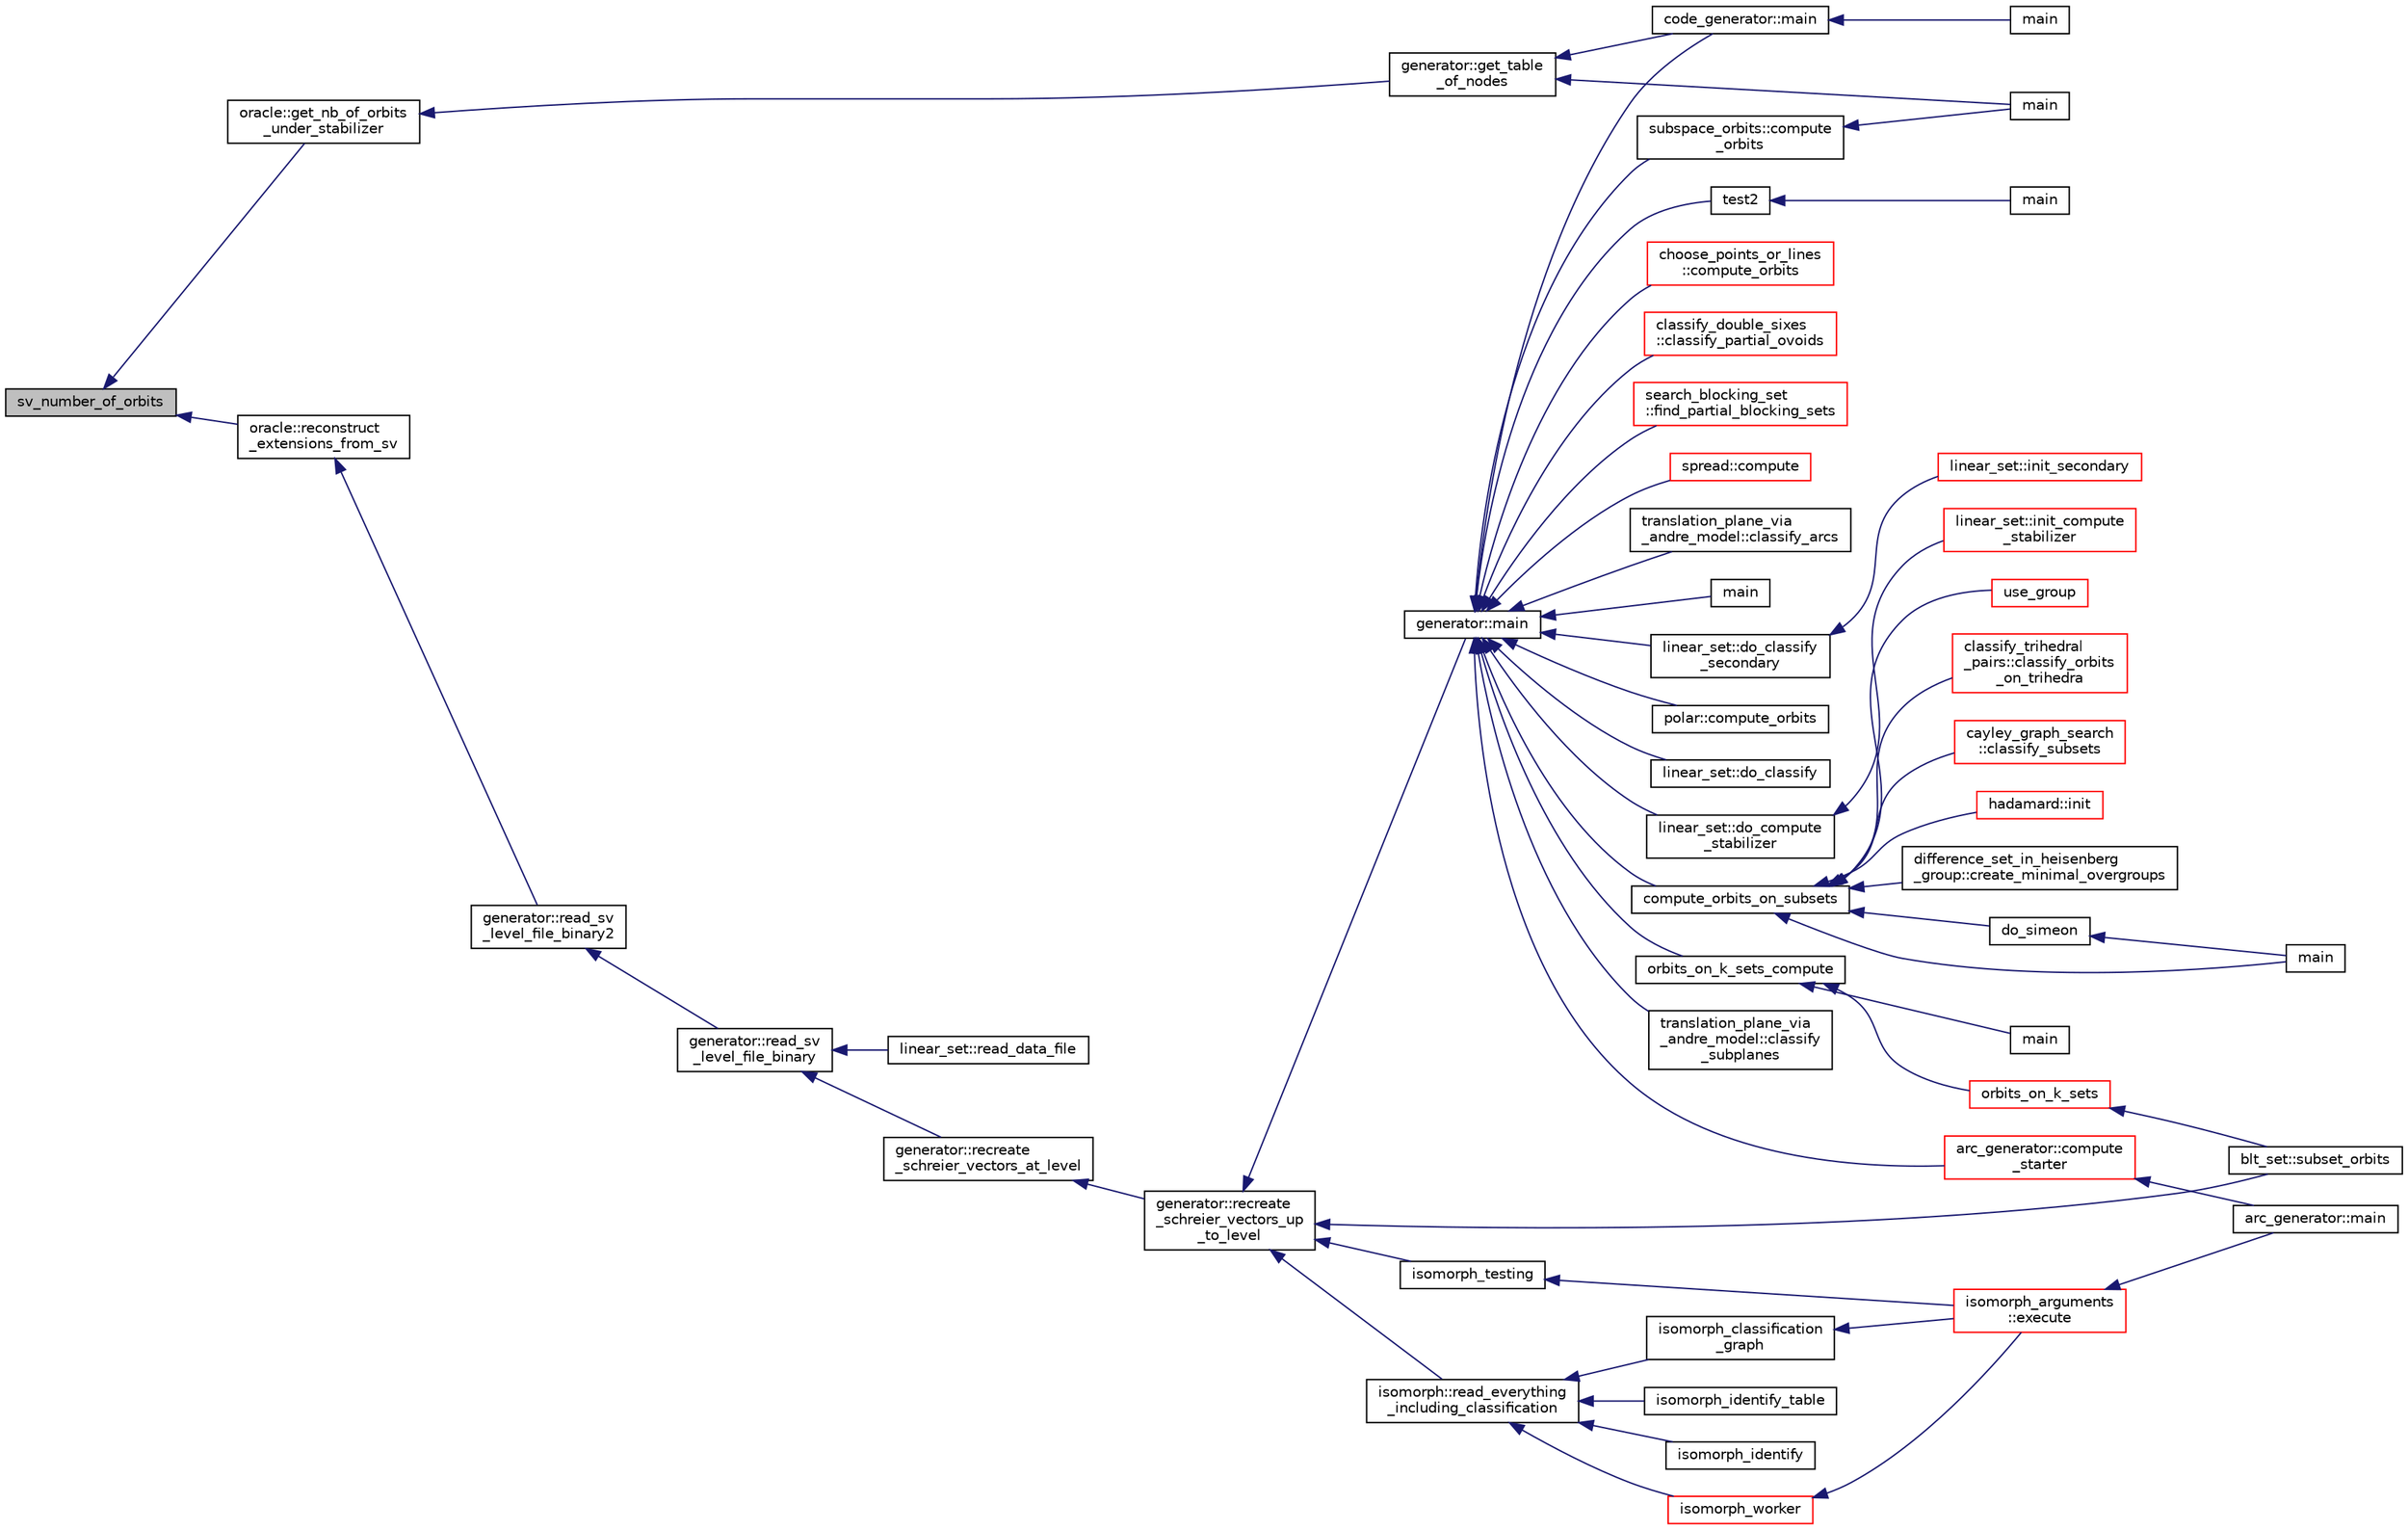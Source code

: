 digraph "sv_number_of_orbits"
{
  edge [fontname="Helvetica",fontsize="10",labelfontname="Helvetica",labelfontsize="10"];
  node [fontname="Helvetica",fontsize="10",shape=record];
  rankdir="LR";
  Node284 [label="sv_number_of_orbits",height=0.2,width=0.4,color="black", fillcolor="grey75", style="filled", fontcolor="black"];
  Node284 -> Node285 [dir="back",color="midnightblue",fontsize="10",style="solid",fontname="Helvetica"];
  Node285 [label="oracle::get_nb_of_orbits\l_under_stabilizer",height=0.2,width=0.4,color="black", fillcolor="white", style="filled",URL="$d7/da7/classoracle.html#a58802a2227605c5fb697bd1196fdecd1"];
  Node285 -> Node286 [dir="back",color="midnightblue",fontsize="10",style="solid",fontname="Helvetica"];
  Node286 [label="generator::get_table\l_of_nodes",height=0.2,width=0.4,color="black", fillcolor="white", style="filled",URL="$d7/d73/classgenerator.html#a0ef678b519ec26a75a77c446dbf21220"];
  Node286 -> Node287 [dir="back",color="midnightblue",fontsize="10",style="solid",fontname="Helvetica"];
  Node287 [label="code_generator::main",height=0.2,width=0.4,color="black", fillcolor="white", style="filled",URL="$db/d37/classcode__generator.html#ab3cf3a306e4032c2b471ac95321c599f"];
  Node287 -> Node288 [dir="back",color="midnightblue",fontsize="10",style="solid",fontname="Helvetica"];
  Node288 [label="main",height=0.2,width=0.4,color="black", fillcolor="white", style="filled",URL="$d4/d4f/codes_8_c.html#a217dbf8b442f20279ea00b898af96f52"];
  Node286 -> Node289 [dir="back",color="midnightblue",fontsize="10",style="solid",fontname="Helvetica"];
  Node289 [label="main",height=0.2,width=0.4,color="black", fillcolor="white", style="filled",URL="$da/dd5/subspace__orbits__main_8_c.html#a217dbf8b442f20279ea00b898af96f52"];
  Node284 -> Node290 [dir="back",color="midnightblue",fontsize="10",style="solid",fontname="Helvetica"];
  Node290 [label="oracle::reconstruct\l_extensions_from_sv",height=0.2,width=0.4,color="black", fillcolor="white", style="filled",URL="$d7/da7/classoracle.html#aedc4bf96551d4db582078917fe15aae6"];
  Node290 -> Node291 [dir="back",color="midnightblue",fontsize="10",style="solid",fontname="Helvetica"];
  Node291 [label="generator::read_sv\l_level_file_binary2",height=0.2,width=0.4,color="black", fillcolor="white", style="filled",URL="$d7/d73/classgenerator.html#acbe231c7d624d77eb2bf870bd3829c23"];
  Node291 -> Node292 [dir="back",color="midnightblue",fontsize="10",style="solid",fontname="Helvetica"];
  Node292 [label="generator::read_sv\l_level_file_binary",height=0.2,width=0.4,color="black", fillcolor="white", style="filled",URL="$d7/d73/classgenerator.html#a8c1bb7a84af4d06942b7f94409d15f06"];
  Node292 -> Node293 [dir="back",color="midnightblue",fontsize="10",style="solid",fontname="Helvetica"];
  Node293 [label="linear_set::read_data_file",height=0.2,width=0.4,color="black", fillcolor="white", style="filled",URL="$dd/d86/classlinear__set.html#a9a5cd28cc81be7ee41002b2e3114c2cb"];
  Node292 -> Node294 [dir="back",color="midnightblue",fontsize="10",style="solid",fontname="Helvetica"];
  Node294 [label="generator::recreate\l_schreier_vectors_at_level",height=0.2,width=0.4,color="black", fillcolor="white", style="filled",URL="$d7/d73/classgenerator.html#a7d190e196e7c9721c4135f40f01d922f"];
  Node294 -> Node295 [dir="back",color="midnightblue",fontsize="10",style="solid",fontname="Helvetica"];
  Node295 [label="generator::recreate\l_schreier_vectors_up\l_to_level",height=0.2,width=0.4,color="black", fillcolor="white", style="filled",URL="$d7/d73/classgenerator.html#a2ca7599e91bb012d41153aec95f081f7"];
  Node295 -> Node296 [dir="back",color="midnightblue",fontsize="10",style="solid",fontname="Helvetica"];
  Node296 [label="blt_set::subset_orbits",height=0.2,width=0.4,color="black", fillcolor="white", style="filled",URL="$d1/d3d/classblt__set.html#af8f79fc4346244acfa0e2c2d23c36993"];
  Node295 -> Node297 [dir="back",color="midnightblue",fontsize="10",style="solid",fontname="Helvetica"];
  Node297 [label="generator::main",height=0.2,width=0.4,color="black", fillcolor="white", style="filled",URL="$d7/d73/classgenerator.html#a01abff8e9f231bf0d82e2e8e0061f242"];
  Node297 -> Node298 [dir="back",color="midnightblue",fontsize="10",style="solid",fontname="Helvetica"];
  Node298 [label="main",height=0.2,width=0.4,color="black", fillcolor="white", style="filled",URL="$d2/d11/codes_8h.html#a217dbf8b442f20279ea00b898af96f52"];
  Node297 -> Node287 [dir="back",color="midnightblue",fontsize="10",style="solid",fontname="Helvetica"];
  Node297 -> Node299 [dir="back",color="midnightblue",fontsize="10",style="solid",fontname="Helvetica"];
  Node299 [label="test2",height=0.2,width=0.4,color="black", fillcolor="white", style="filled",URL="$d9/db0/factor__space_8_c.html#a39d73a812e5fd8f1bc111e948368cb10"];
  Node299 -> Node300 [dir="back",color="midnightblue",fontsize="10",style="solid",fontname="Helvetica"];
  Node300 [label="main",height=0.2,width=0.4,color="black", fillcolor="white", style="filled",URL="$d9/db0/factor__space_8_c.html#a3c04138a5bfe5d72780bb7e82a18e627"];
  Node297 -> Node301 [dir="back",color="midnightblue",fontsize="10",style="solid",fontname="Helvetica"];
  Node301 [label="polar::compute_orbits",height=0.2,width=0.4,color="black", fillcolor="white", style="filled",URL="$da/d1c/classpolar.html#ac4c3c4f95d14c74ff4a3ec3f3479a1da"];
  Node297 -> Node302 [dir="back",color="midnightblue",fontsize="10",style="solid",fontname="Helvetica"];
  Node302 [label="linear_set::do_classify",height=0.2,width=0.4,color="black", fillcolor="white", style="filled",URL="$dd/d86/classlinear__set.html#a3eb2dbce7fa8b71901dfc12f288ddd0c"];
  Node297 -> Node303 [dir="back",color="midnightblue",fontsize="10",style="solid",fontname="Helvetica"];
  Node303 [label="linear_set::do_classify\l_secondary",height=0.2,width=0.4,color="black", fillcolor="white", style="filled",URL="$dd/d86/classlinear__set.html#a47eb7f9995f3343abd3bdfbf9a9a9162"];
  Node303 -> Node304 [dir="back",color="midnightblue",fontsize="10",style="solid",fontname="Helvetica"];
  Node304 [label="linear_set::init_secondary",height=0.2,width=0.4,color="red", fillcolor="white", style="filled",URL="$dd/d86/classlinear__set.html#a7bf8cd7805559b5762921687a7c1ed97"];
  Node297 -> Node306 [dir="back",color="midnightblue",fontsize="10",style="solid",fontname="Helvetica"];
  Node306 [label="linear_set::do_compute\l_stabilizer",height=0.2,width=0.4,color="black", fillcolor="white", style="filled",URL="$dd/d86/classlinear__set.html#ae8f58ded28fb5370f4459cca42b7463b"];
  Node306 -> Node307 [dir="back",color="midnightblue",fontsize="10",style="solid",fontname="Helvetica"];
  Node307 [label="linear_set::init_compute\l_stabilizer",height=0.2,width=0.4,color="red", fillcolor="white", style="filled",URL="$dd/d86/classlinear__set.html#a0cc3eaec1896fdc977b62e94623b055b"];
  Node297 -> Node309 [dir="back",color="midnightblue",fontsize="10",style="solid",fontname="Helvetica"];
  Node309 [label="compute_orbits_on_subsets",height=0.2,width=0.4,color="black", fillcolor="white", style="filled",URL="$d3/d35/snakes__and__ladders__global_8_c.html#af33697aede0480110b1227f727252637"];
  Node309 -> Node310 [dir="back",color="midnightblue",fontsize="10",style="solid",fontname="Helvetica"];
  Node310 [label="cayley_graph_search\l::classify_subsets",height=0.2,width=0.4,color="red", fillcolor="white", style="filled",URL="$de/dae/classcayley__graph__search.html#a4cf8a90752e018a281481ac80ad52c4b"];
  Node309 -> Node313 [dir="back",color="midnightblue",fontsize="10",style="solid",fontname="Helvetica"];
  Node313 [label="hadamard::init",height=0.2,width=0.4,color="red", fillcolor="white", style="filled",URL="$d7/dbb/classhadamard.html#a16af359850b8bdd0d2a73e260d496c33"];
  Node309 -> Node315 [dir="back",color="midnightblue",fontsize="10",style="solid",fontname="Helvetica"];
  Node315 [label="difference_set_in_heisenberg\l_group::create_minimal_overgroups",height=0.2,width=0.4,color="black", fillcolor="white", style="filled",URL="$de/d8a/classdifference__set__in__heisenberg__group.html#a9bde5ad5da3ebaebf98fbfd3e8110b79"];
  Node309 -> Node316 [dir="back",color="midnightblue",fontsize="10",style="solid",fontname="Helvetica"];
  Node316 [label="main",height=0.2,width=0.4,color="black", fillcolor="white", style="filled",URL="$d5/d13/simeon_8_c.html#ae66f6b31b5ad750f1fe042a706a4e3d4"];
  Node309 -> Node317 [dir="back",color="midnightblue",fontsize="10",style="solid",fontname="Helvetica"];
  Node317 [label="do_simeon",height=0.2,width=0.4,color="black", fillcolor="white", style="filled",URL="$d5/d13/simeon_8_c.html#a36cf3f9cb484fa44da7a7dfcbe9385d0"];
  Node317 -> Node316 [dir="back",color="midnightblue",fontsize="10",style="solid",fontname="Helvetica"];
  Node309 -> Node318 [dir="back",color="midnightblue",fontsize="10",style="solid",fontname="Helvetica"];
  Node318 [label="use_group",height=0.2,width=0.4,color="red", fillcolor="white", style="filled",URL="$d9/d9f/all__cliques_8_c.html#aba62531e97173264c39afe2c7857af31"];
  Node309 -> Node320 [dir="back",color="midnightblue",fontsize="10",style="solid",fontname="Helvetica"];
  Node320 [label="classify_trihedral\l_pairs::classify_orbits\l_on_trihedra",height=0.2,width=0.4,color="red", fillcolor="white", style="filled",URL="$d1/d21/classclassify__trihedral__pairs.html#a99625621bfba4bb65b3d60304b306539"];
  Node297 -> Node327 [dir="back",color="midnightblue",fontsize="10",style="solid",fontname="Helvetica"];
  Node327 [label="orbits_on_k_sets_compute",height=0.2,width=0.4,color="black", fillcolor="white", style="filled",URL="$d3/d35/snakes__and__ladders__global_8_c.html#a96743526b15703539d544499276aaa71"];
  Node327 -> Node328 [dir="back",color="midnightblue",fontsize="10",style="solid",fontname="Helvetica"];
  Node328 [label="main",height=0.2,width=0.4,color="black", fillcolor="white", style="filled",URL="$d9/d5f/example__fano__plane_8_c.html#ae66f6b31b5ad750f1fe042a706a4e3d4"];
  Node327 -> Node329 [dir="back",color="midnightblue",fontsize="10",style="solid",fontname="Helvetica"];
  Node329 [label="orbits_on_k_sets",height=0.2,width=0.4,color="red", fillcolor="white", style="filled",URL="$d3/d35/snakes__and__ladders__global_8_c.html#afe3d79116aa8b4d1a93d444a3a979b6e"];
  Node329 -> Node296 [dir="back",color="midnightblue",fontsize="10",style="solid",fontname="Helvetica"];
  Node297 -> Node337 [dir="back",color="midnightblue",fontsize="10",style="solid",fontname="Helvetica"];
  Node337 [label="arc_generator::compute\l_starter",height=0.2,width=0.4,color="red", fillcolor="white", style="filled",URL="$d4/d21/classarc__generator.html#aad1dcec3a1c302e743d574bd1ac857d9"];
  Node337 -> Node336 [dir="back",color="midnightblue",fontsize="10",style="solid",fontname="Helvetica"];
  Node336 [label="arc_generator::main",height=0.2,width=0.4,color="black", fillcolor="white", style="filled",URL="$d4/d21/classarc__generator.html#ad80140b51b165dad1fe6ab232be7829a"];
  Node297 -> Node342 [dir="back",color="midnightblue",fontsize="10",style="solid",fontname="Helvetica"];
  Node342 [label="choose_points_or_lines\l::compute_orbits",height=0.2,width=0.4,color="red", fillcolor="white", style="filled",URL="$d6/d75/classchoose__points__or__lines.html#adc353e2d41dc8a39563322c8cdd85f61"];
  Node297 -> Node344 [dir="back",color="midnightblue",fontsize="10",style="solid",fontname="Helvetica"];
  Node344 [label="classify_double_sixes\l::classify_partial_ovoids",height=0.2,width=0.4,color="red", fillcolor="white", style="filled",URL="$dd/d23/classclassify__double__sixes.html#a2253fca143a0e8a3e39655eb05668ae9"];
  Node297 -> Node346 [dir="back",color="midnightblue",fontsize="10",style="solid",fontname="Helvetica"];
  Node346 [label="search_blocking_set\l::find_partial_blocking_sets",height=0.2,width=0.4,color="red", fillcolor="white", style="filled",URL="$dc/d36/classsearch__blocking__set.html#ad3fdb3d356db75a02c406bc9d4e9e9b6"];
  Node297 -> Node348 [dir="back",color="midnightblue",fontsize="10",style="solid",fontname="Helvetica"];
  Node348 [label="spread::compute",height=0.2,width=0.4,color="red", fillcolor="white", style="filled",URL="$da/dc1/classspread.html#a9674466d3e03b8dad79882299c638a21"];
  Node297 -> Node350 [dir="back",color="midnightblue",fontsize="10",style="solid",fontname="Helvetica"];
  Node350 [label="translation_plane_via\l_andre_model::classify_arcs",height=0.2,width=0.4,color="black", fillcolor="white", style="filled",URL="$d1/dcc/classtranslation__plane__via__andre__model.html#ac8f002e812a8b152d41e806688601c5e"];
  Node297 -> Node351 [dir="back",color="midnightblue",fontsize="10",style="solid",fontname="Helvetica"];
  Node351 [label="translation_plane_via\l_andre_model::classify\l_subplanes",height=0.2,width=0.4,color="black", fillcolor="white", style="filled",URL="$d1/dcc/classtranslation__plane__via__andre__model.html#a794fefa95f0a7f7b887133375988ee55"];
  Node297 -> Node352 [dir="back",color="midnightblue",fontsize="10",style="solid",fontname="Helvetica"];
  Node352 [label="subspace_orbits::compute\l_orbits",height=0.2,width=0.4,color="black", fillcolor="white", style="filled",URL="$d2/d9f/classsubspace__orbits.html#a2778f8d49cde1675de1ef6acfe180b63"];
  Node352 -> Node289 [dir="back",color="midnightblue",fontsize="10",style="solid",fontname="Helvetica"];
  Node295 -> Node353 [dir="back",color="midnightblue",fontsize="10",style="solid",fontname="Helvetica"];
  Node353 [label="isomorph::read_everything\l_including_classification",height=0.2,width=0.4,color="black", fillcolor="white", style="filled",URL="$d3/d5f/classisomorph.html#aa6a56e4522d3133a6ea65c9ac6de3924"];
  Node353 -> Node354 [dir="back",color="midnightblue",fontsize="10",style="solid",fontname="Helvetica"];
  Node354 [label="isomorph_classification\l_graph",height=0.2,width=0.4,color="black", fillcolor="white", style="filled",URL="$d4/d7e/isomorph__global_8_c.html#a027e803e6cab7af4c400a71663bf4715"];
  Node354 -> Node334 [dir="back",color="midnightblue",fontsize="10",style="solid",fontname="Helvetica"];
  Node334 [label="isomorph_arguments\l::execute",height=0.2,width=0.4,color="red", fillcolor="white", style="filled",URL="$d5/de4/classisomorph__arguments.html#aa85e472d14906abdd5672dc66027583e"];
  Node334 -> Node336 [dir="back",color="midnightblue",fontsize="10",style="solid",fontname="Helvetica"];
  Node353 -> Node355 [dir="back",color="midnightblue",fontsize="10",style="solid",fontname="Helvetica"];
  Node355 [label="isomorph_identify",height=0.2,width=0.4,color="black", fillcolor="white", style="filled",URL="$d4/d7e/isomorph__global_8_c.html#aa0fe57c73d5668eee10a6022ada7f6a3"];
  Node353 -> Node356 [dir="back",color="midnightblue",fontsize="10",style="solid",fontname="Helvetica"];
  Node356 [label="isomorph_identify_table",height=0.2,width=0.4,color="black", fillcolor="white", style="filled",URL="$d4/d7e/isomorph__global_8_c.html#a9fd19ea945561cf2a6bb5c72dd4b1cb2"];
  Node353 -> Node357 [dir="back",color="midnightblue",fontsize="10",style="solid",fontname="Helvetica"];
  Node357 [label="isomorph_worker",height=0.2,width=0.4,color="red", fillcolor="white", style="filled",URL="$d4/d7e/isomorph__global_8_c.html#ace3bb6ec719b02a35534309d4d3fe99a"];
  Node357 -> Node334 [dir="back",color="midnightblue",fontsize="10",style="solid",fontname="Helvetica"];
  Node295 -> Node358 [dir="back",color="midnightblue",fontsize="10",style="solid",fontname="Helvetica"];
  Node358 [label="isomorph_testing",height=0.2,width=0.4,color="black", fillcolor="white", style="filled",URL="$d4/d7e/isomorph__global_8_c.html#a5a73cbe9f89c4727f086482ee2d238f9"];
  Node358 -> Node334 [dir="back",color="midnightblue",fontsize="10",style="solid",fontname="Helvetica"];
}
